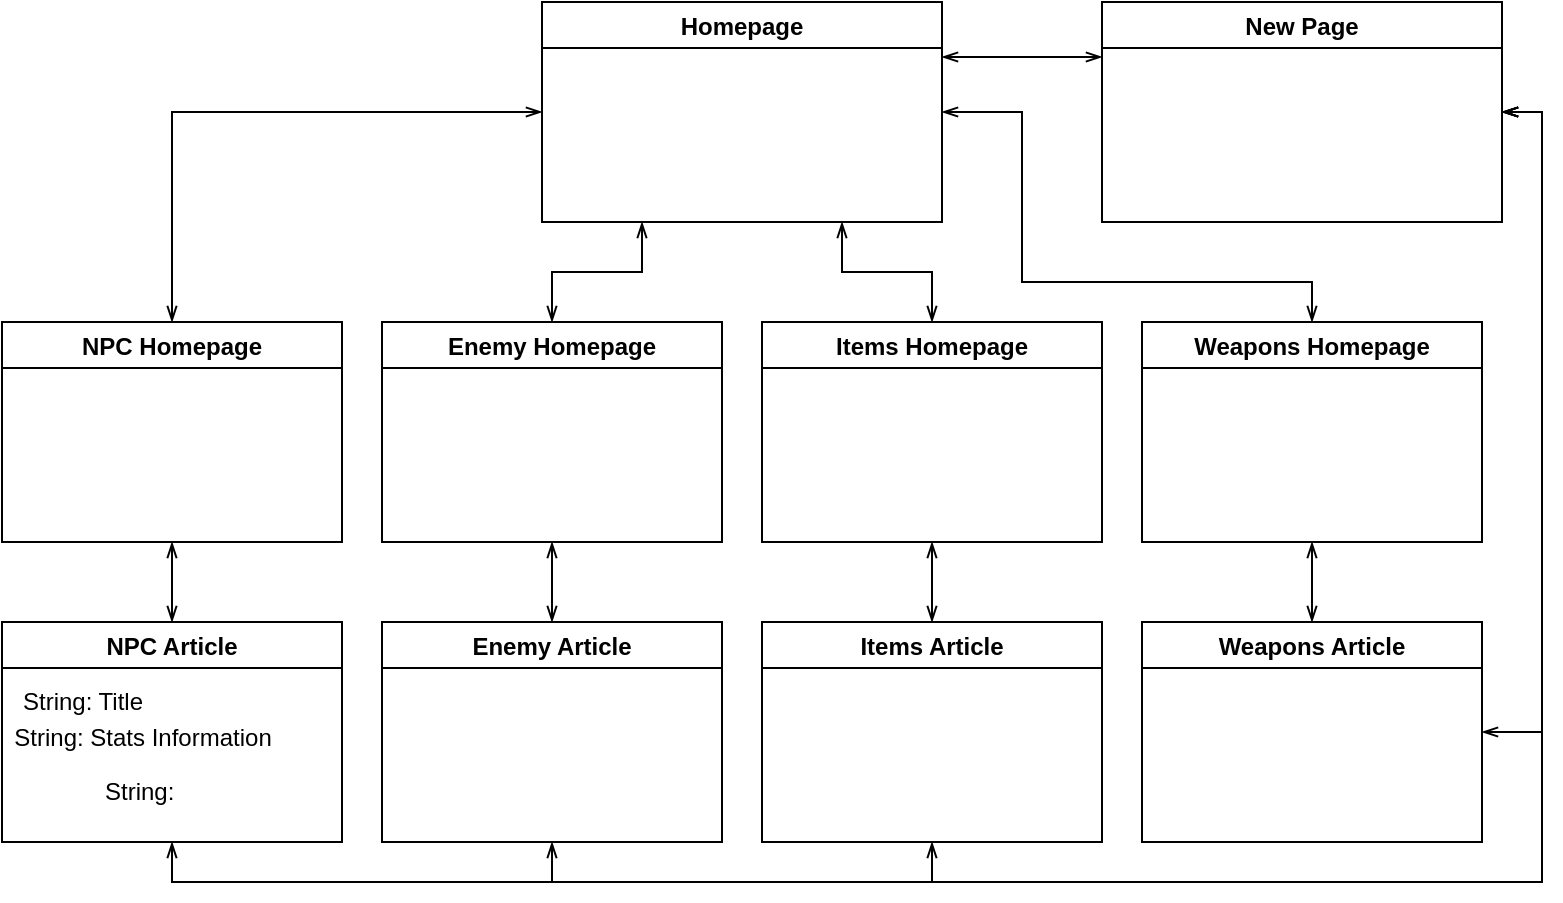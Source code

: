<mxfile version="17.1.3" type="github">
  <diagram id="C5RBs43oDa-KdzZeNtuy" name="Page-1">
    <mxGraphModel dx="1038" dy="547" grid="1" gridSize="10" guides="1" tooltips="1" connect="1" arrows="1" fold="1" page="1" pageScale="1" pageWidth="827" pageHeight="1169" math="0" shadow="0">
      <root>
        <mxCell id="WIyWlLk6GJQsqaUBKTNV-0" />
        <mxCell id="WIyWlLk6GJQsqaUBKTNV-1" parent="WIyWlLk6GJQsqaUBKTNV-0" />
        <mxCell id="R_5rNcwpgUmmxtOs-XdA-9" style="edgeStyle=orthogonalEdgeStyle;rounded=0;orthogonalLoop=1;jettySize=auto;html=1;exitX=0;exitY=0.5;exitDx=0;exitDy=0;entryX=0.5;entryY=0;entryDx=0;entryDy=0;startArrow=openThin;startFill=0;endArrow=openThin;endFill=0;" edge="1" parent="WIyWlLk6GJQsqaUBKTNV-1" source="R_5rNcwpgUmmxtOs-XdA-0" target="R_5rNcwpgUmmxtOs-XdA-1">
          <mxGeometry relative="1" as="geometry" />
        </mxCell>
        <mxCell id="R_5rNcwpgUmmxtOs-XdA-12" style="edgeStyle=orthogonalEdgeStyle;rounded=0;orthogonalLoop=1;jettySize=auto;html=1;exitX=0.75;exitY=1;exitDx=0;exitDy=0;entryX=0.5;entryY=0;entryDx=0;entryDy=0;startArrow=openThin;startFill=0;endArrow=openThin;endFill=0;" edge="1" parent="WIyWlLk6GJQsqaUBKTNV-1" source="R_5rNcwpgUmmxtOs-XdA-0" target="R_5rNcwpgUmmxtOs-XdA-6">
          <mxGeometry relative="1" as="geometry" />
        </mxCell>
        <mxCell id="R_5rNcwpgUmmxtOs-XdA-13" style="edgeStyle=orthogonalEdgeStyle;rounded=0;orthogonalLoop=1;jettySize=auto;html=1;exitX=1;exitY=0.5;exitDx=0;exitDy=0;entryX=0.5;entryY=0;entryDx=0;entryDy=0;startArrow=openThin;startFill=0;endArrow=openThin;endFill=0;" edge="1" parent="WIyWlLk6GJQsqaUBKTNV-1" source="R_5rNcwpgUmmxtOs-XdA-0" target="R_5rNcwpgUmmxtOs-XdA-7">
          <mxGeometry relative="1" as="geometry">
            <Array as="points">
              <mxPoint x="520" y="95" />
              <mxPoint x="520" y="180" />
              <mxPoint x="665" y="180" />
            </Array>
          </mxGeometry>
        </mxCell>
        <mxCell id="R_5rNcwpgUmmxtOs-XdA-29" style="edgeStyle=orthogonalEdgeStyle;rounded=0;orthogonalLoop=1;jettySize=auto;html=1;exitX=1;exitY=0.25;exitDx=0;exitDy=0;entryX=0;entryY=0.25;entryDx=0;entryDy=0;startArrow=openThin;startFill=0;endArrow=openThin;endFill=0;" edge="1" parent="WIyWlLk6GJQsqaUBKTNV-1" source="R_5rNcwpgUmmxtOs-XdA-0" target="R_5rNcwpgUmmxtOs-XdA-22">
          <mxGeometry relative="1" as="geometry" />
        </mxCell>
        <mxCell id="R_5rNcwpgUmmxtOs-XdA-0" value="Homepage" style="swimlane;" vertex="1" parent="WIyWlLk6GJQsqaUBKTNV-1">
          <mxGeometry x="280" y="40" width="200" height="110" as="geometry" />
        </mxCell>
        <mxCell id="R_5rNcwpgUmmxtOs-XdA-1" value="NPC Homepage" style="swimlane;" vertex="1" parent="WIyWlLk6GJQsqaUBKTNV-1">
          <mxGeometry x="10" y="200" width="170" height="110" as="geometry" />
        </mxCell>
        <mxCell id="R_5rNcwpgUmmxtOs-XdA-5" value="Enemy Homepage" style="swimlane;" vertex="1" parent="WIyWlLk6GJQsqaUBKTNV-1">
          <mxGeometry x="200" y="200" width="170" height="110" as="geometry" />
        </mxCell>
        <mxCell id="R_5rNcwpgUmmxtOs-XdA-6" value="Items Homepage" style="swimlane;" vertex="1" parent="WIyWlLk6GJQsqaUBKTNV-1">
          <mxGeometry x="390" y="200" width="170" height="110" as="geometry" />
        </mxCell>
        <mxCell id="R_5rNcwpgUmmxtOs-XdA-7" value="Weapons Homepage" style="swimlane;" vertex="1" parent="WIyWlLk6GJQsqaUBKTNV-1">
          <mxGeometry x="580" y="200" width="170" height="110" as="geometry" />
        </mxCell>
        <mxCell id="R_5rNcwpgUmmxtOs-XdA-10" style="edgeStyle=orthogonalEdgeStyle;rounded=0;orthogonalLoop=1;jettySize=auto;html=1;exitX=0.25;exitY=1;exitDx=0;exitDy=0;entryX=0.5;entryY=0;entryDx=0;entryDy=0;startArrow=openThin;startFill=0;endArrow=openThin;endFill=0;" edge="1" parent="WIyWlLk6GJQsqaUBKTNV-1" source="R_5rNcwpgUmmxtOs-XdA-0" target="R_5rNcwpgUmmxtOs-XdA-5">
          <mxGeometry relative="1" as="geometry">
            <mxPoint x="290" y="105" as="sourcePoint" />
            <mxPoint x="105" y="210" as="targetPoint" />
          </mxGeometry>
        </mxCell>
        <mxCell id="R_5rNcwpgUmmxtOs-XdA-21" style="edgeStyle=orthogonalEdgeStyle;rounded=0;orthogonalLoop=1;jettySize=auto;html=1;exitX=0.5;exitY=0;exitDx=0;exitDy=0;entryX=0.5;entryY=1;entryDx=0;entryDy=0;startArrow=openThin;startFill=0;endArrow=openThin;endFill=0;" edge="1" parent="WIyWlLk6GJQsqaUBKTNV-1" source="R_5rNcwpgUmmxtOs-XdA-14" target="R_5rNcwpgUmmxtOs-XdA-1">
          <mxGeometry relative="1" as="geometry" />
        </mxCell>
        <mxCell id="R_5rNcwpgUmmxtOs-XdA-31" style="edgeStyle=orthogonalEdgeStyle;rounded=0;orthogonalLoop=1;jettySize=auto;html=1;exitX=0.75;exitY=0;exitDx=0;exitDy=0;startArrow=openThin;startFill=0;endArrow=openThin;endFill=0;" edge="1" parent="WIyWlLk6GJQsqaUBKTNV-1" source="R_5rNcwpgUmmxtOs-XdA-14">
          <mxGeometry relative="1" as="geometry">
            <mxPoint x="138" y="350" as="targetPoint" />
          </mxGeometry>
        </mxCell>
        <mxCell id="R_5rNcwpgUmmxtOs-XdA-14" value="NPC Article" style="swimlane;" vertex="1" parent="WIyWlLk6GJQsqaUBKTNV-1">
          <mxGeometry x="10" y="350" width="170" height="110" as="geometry" />
        </mxCell>
        <mxCell id="R_5rNcwpgUmmxtOs-XdA-32" value="String: Title" style="text;html=1;align=center;verticalAlign=middle;resizable=0;points=[];autosize=1;strokeColor=none;fillColor=none;" vertex="1" parent="R_5rNcwpgUmmxtOs-XdA-14">
          <mxGeometry y="30" width="80" height="20" as="geometry" />
        </mxCell>
        <mxCell id="R_5rNcwpgUmmxtOs-XdA-33" value="String:&amp;nbsp;&lt;span&gt;Stats Information&lt;br&gt;&lt;br&gt;&lt;/span&gt;" style="text;html=1;align=center;verticalAlign=middle;resizable=0;points=[];autosize=1;strokeColor=none;fillColor=none;" vertex="1" parent="R_5rNcwpgUmmxtOs-XdA-14">
          <mxGeometry y="50" width="140" height="30" as="geometry" />
        </mxCell>
        <mxCell id="R_5rNcwpgUmmxtOs-XdA-34" value="String:&amp;nbsp;&lt;span&gt;&lt;br&gt;&lt;/span&gt;" style="text;html=1;align=center;verticalAlign=middle;resizable=0;points=[];autosize=1;strokeColor=none;fillColor=none;" vertex="1" parent="R_5rNcwpgUmmxtOs-XdA-14">
          <mxGeometry x="45" y="75" width="50" height="20" as="geometry" />
        </mxCell>
        <mxCell id="R_5rNcwpgUmmxtOs-XdA-20" style="edgeStyle=orthogonalEdgeStyle;rounded=0;orthogonalLoop=1;jettySize=auto;html=1;exitX=0.5;exitY=0;exitDx=0;exitDy=0;entryX=0.5;entryY=1;entryDx=0;entryDy=0;startArrow=openThin;startFill=0;endArrow=openThin;endFill=0;" edge="1" parent="WIyWlLk6GJQsqaUBKTNV-1" source="R_5rNcwpgUmmxtOs-XdA-15" target="R_5rNcwpgUmmxtOs-XdA-5">
          <mxGeometry relative="1" as="geometry" />
        </mxCell>
        <mxCell id="R_5rNcwpgUmmxtOs-XdA-15" value="Enemy Article" style="swimlane;" vertex="1" parent="WIyWlLk6GJQsqaUBKTNV-1">
          <mxGeometry x="200" y="350" width="170" height="110" as="geometry" />
        </mxCell>
        <mxCell id="R_5rNcwpgUmmxtOs-XdA-19" style="edgeStyle=orthogonalEdgeStyle;rounded=0;orthogonalLoop=1;jettySize=auto;html=1;exitX=0.5;exitY=0;exitDx=0;exitDy=0;entryX=0.5;entryY=1;entryDx=0;entryDy=0;startArrow=openThin;startFill=0;endArrow=openThin;endFill=0;" edge="1" parent="WIyWlLk6GJQsqaUBKTNV-1" source="R_5rNcwpgUmmxtOs-XdA-16" target="R_5rNcwpgUmmxtOs-XdA-6">
          <mxGeometry relative="1" as="geometry" />
        </mxCell>
        <mxCell id="R_5rNcwpgUmmxtOs-XdA-16" value="Items Article" style="swimlane;" vertex="1" parent="WIyWlLk6GJQsqaUBKTNV-1">
          <mxGeometry x="390" y="350" width="170" height="110" as="geometry" />
        </mxCell>
        <mxCell id="R_5rNcwpgUmmxtOs-XdA-18" style="edgeStyle=orthogonalEdgeStyle;rounded=0;orthogonalLoop=1;jettySize=auto;html=1;exitX=0.5;exitY=0;exitDx=0;exitDy=0;entryX=0.5;entryY=1;entryDx=0;entryDy=0;startArrow=openThin;startFill=0;endArrow=openThin;endFill=0;" edge="1" parent="WIyWlLk6GJQsqaUBKTNV-1" source="R_5rNcwpgUmmxtOs-XdA-17" target="R_5rNcwpgUmmxtOs-XdA-7">
          <mxGeometry relative="1" as="geometry" />
        </mxCell>
        <mxCell id="R_5rNcwpgUmmxtOs-XdA-17" value="Weapons Article" style="swimlane;" vertex="1" parent="WIyWlLk6GJQsqaUBKTNV-1">
          <mxGeometry x="580" y="350" width="170" height="110" as="geometry" />
        </mxCell>
        <mxCell id="R_5rNcwpgUmmxtOs-XdA-24" style="edgeStyle=orthogonalEdgeStyle;rounded=0;orthogonalLoop=1;jettySize=auto;html=1;exitX=1;exitY=0.5;exitDx=0;exitDy=0;entryX=1;entryY=0.5;entryDx=0;entryDy=0;startArrow=openThin;startFill=0;endArrow=openThin;endFill=0;" edge="1" parent="WIyWlLk6GJQsqaUBKTNV-1" source="R_5rNcwpgUmmxtOs-XdA-22" target="R_5rNcwpgUmmxtOs-XdA-17">
          <mxGeometry relative="1" as="geometry" />
        </mxCell>
        <mxCell id="R_5rNcwpgUmmxtOs-XdA-26" style="edgeStyle=orthogonalEdgeStyle;rounded=0;orthogonalLoop=1;jettySize=auto;html=1;exitX=1;exitY=0.5;exitDx=0;exitDy=0;entryX=0.5;entryY=1;entryDx=0;entryDy=0;startArrow=openThin;startFill=0;endArrow=openThin;endFill=0;" edge="1" parent="WIyWlLk6GJQsqaUBKTNV-1" source="R_5rNcwpgUmmxtOs-XdA-22" target="R_5rNcwpgUmmxtOs-XdA-16">
          <mxGeometry relative="1" as="geometry" />
        </mxCell>
        <mxCell id="R_5rNcwpgUmmxtOs-XdA-27" style="edgeStyle=orthogonalEdgeStyle;rounded=0;orthogonalLoop=1;jettySize=auto;html=1;exitX=1;exitY=0.5;exitDx=0;exitDy=0;entryX=0.5;entryY=1;entryDx=0;entryDy=0;startArrow=openThin;startFill=0;endArrow=openThin;endFill=0;" edge="1" parent="WIyWlLk6GJQsqaUBKTNV-1" source="R_5rNcwpgUmmxtOs-XdA-22" target="R_5rNcwpgUmmxtOs-XdA-15">
          <mxGeometry relative="1" as="geometry" />
        </mxCell>
        <mxCell id="R_5rNcwpgUmmxtOs-XdA-28" style="edgeStyle=orthogonalEdgeStyle;rounded=0;orthogonalLoop=1;jettySize=auto;html=1;exitX=1;exitY=0.5;exitDx=0;exitDy=0;entryX=0.5;entryY=1;entryDx=0;entryDy=0;startArrow=openThin;startFill=0;endArrow=openThin;endFill=0;" edge="1" parent="WIyWlLk6GJQsqaUBKTNV-1" source="R_5rNcwpgUmmxtOs-XdA-22" target="R_5rNcwpgUmmxtOs-XdA-14">
          <mxGeometry relative="1" as="geometry" />
        </mxCell>
        <mxCell id="R_5rNcwpgUmmxtOs-XdA-22" value="New Page" style="swimlane;" vertex="1" parent="WIyWlLk6GJQsqaUBKTNV-1">
          <mxGeometry x="560" y="40" width="200" height="110" as="geometry" />
        </mxCell>
      </root>
    </mxGraphModel>
  </diagram>
</mxfile>
